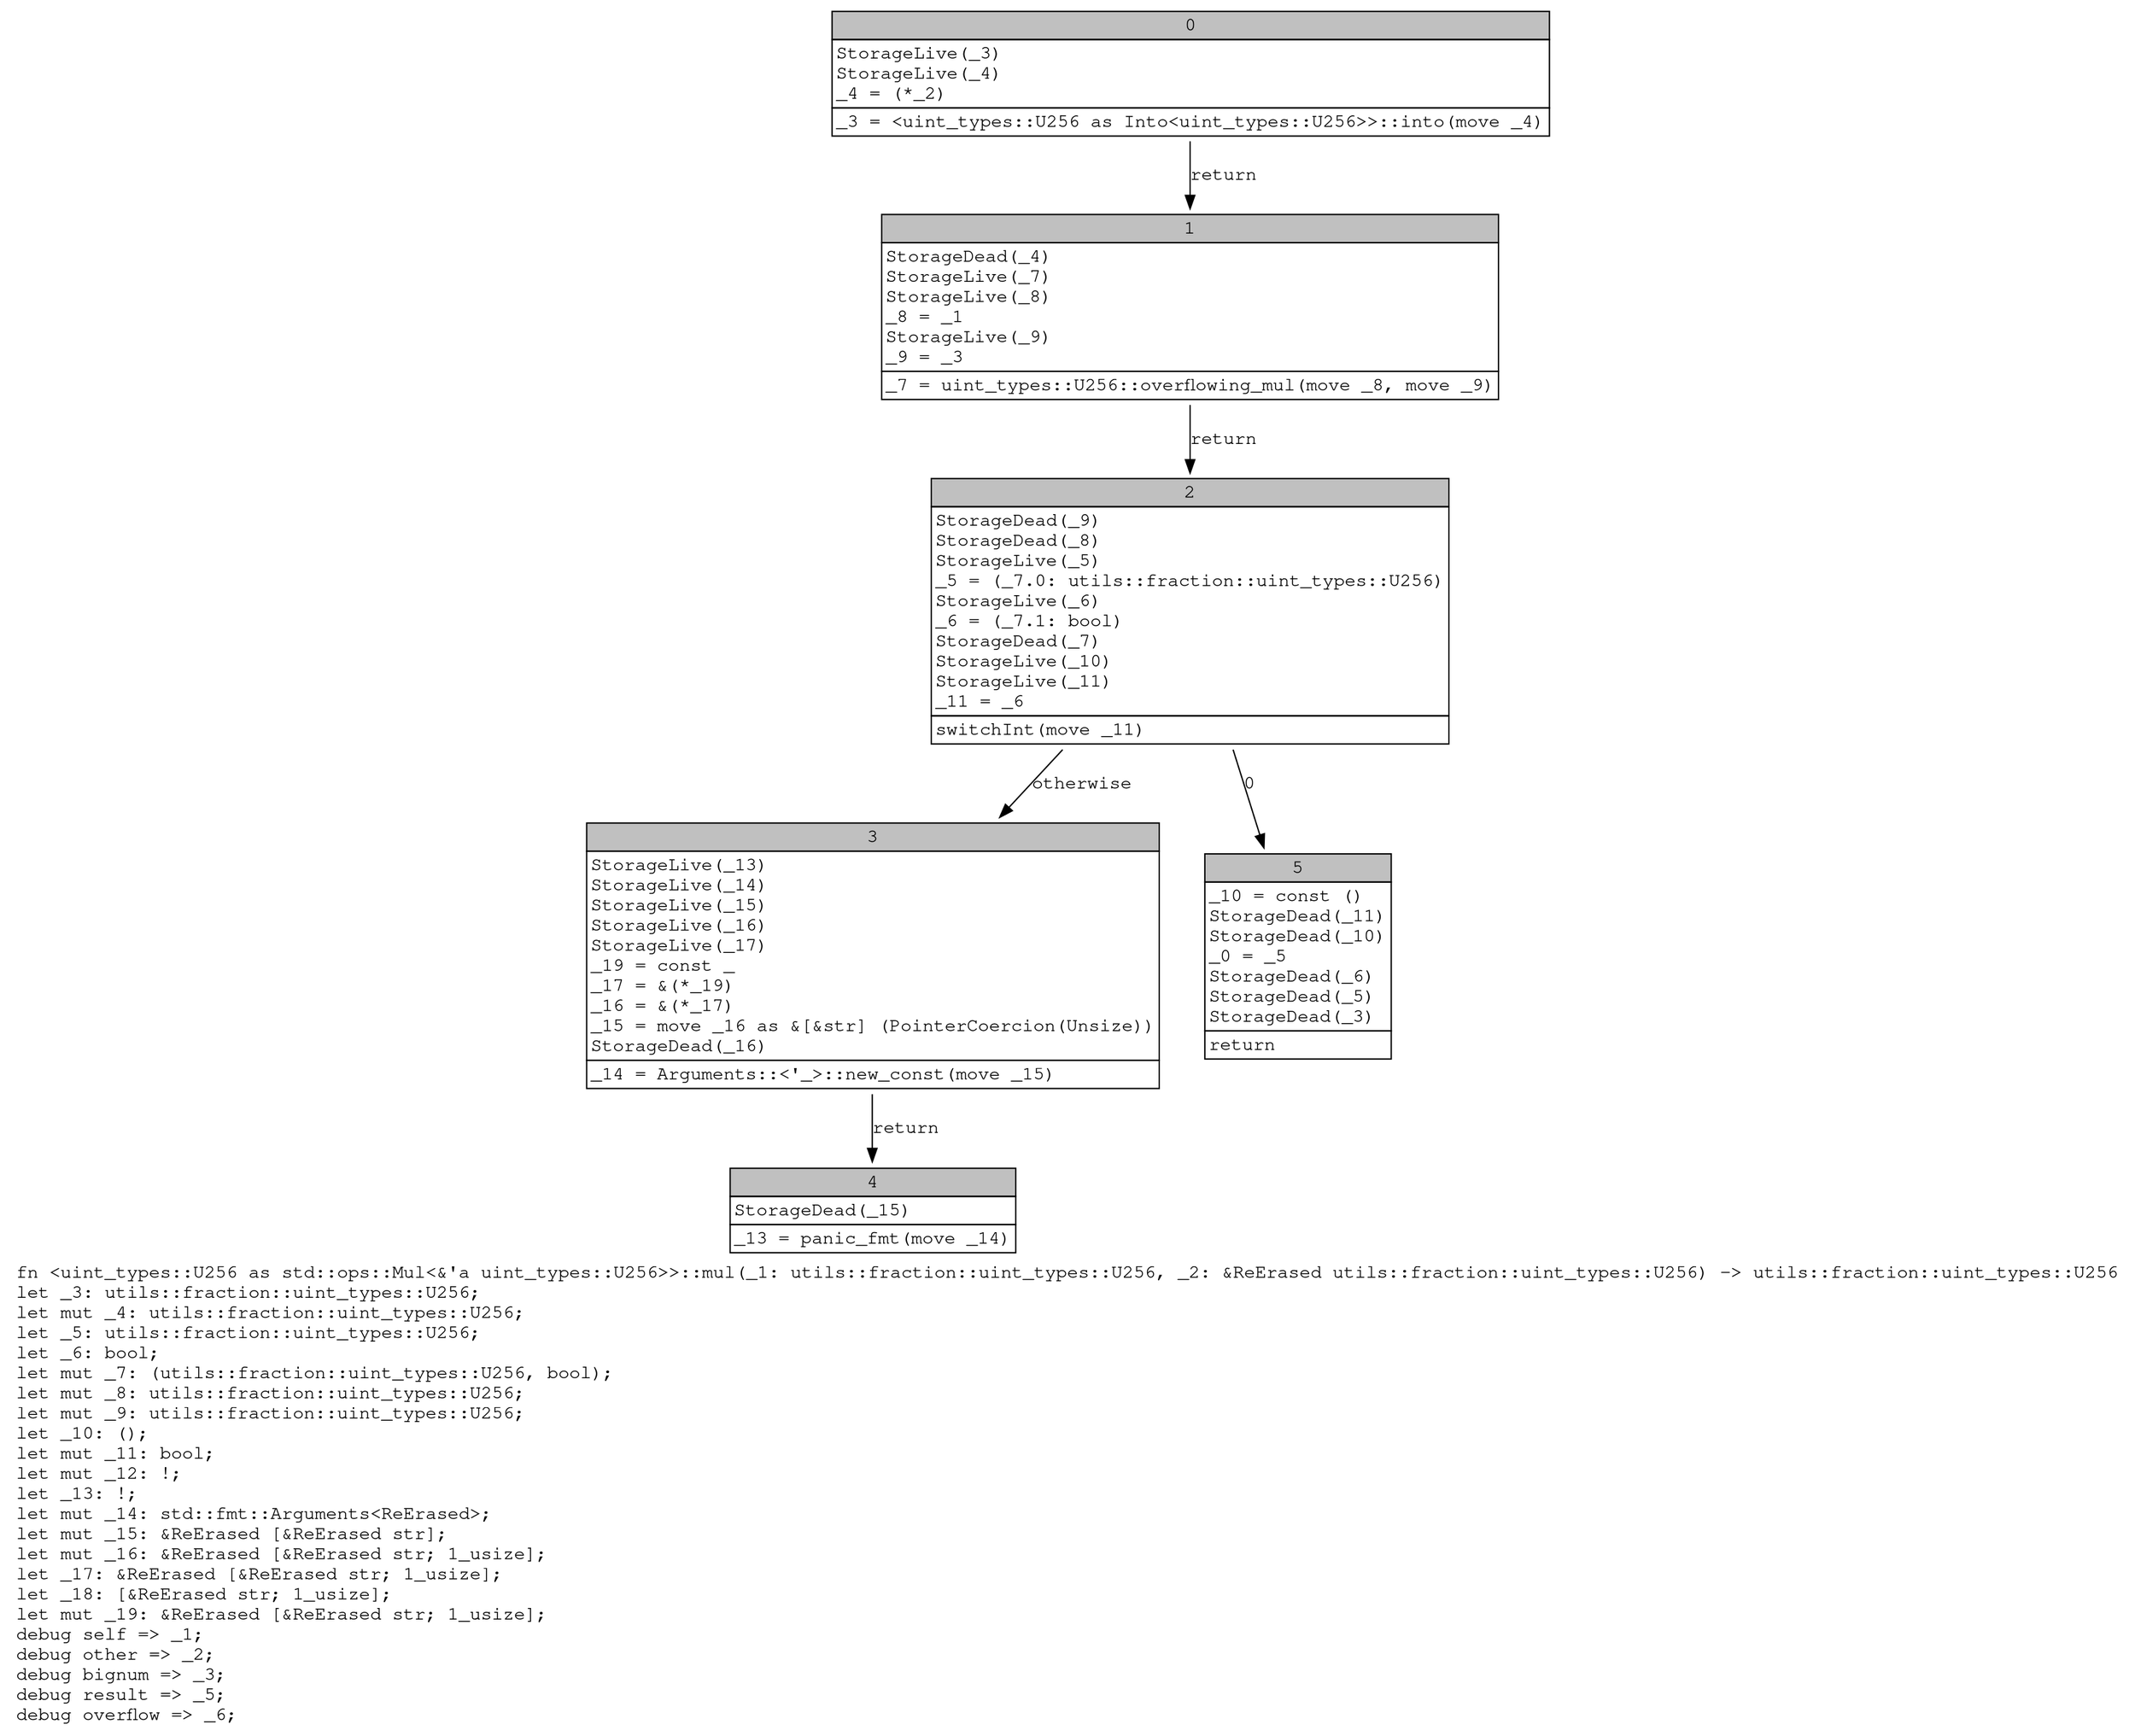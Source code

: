 digraph Mir_0_11658 {
    graph [fontname="Courier, monospace"];
    node [fontname="Courier, monospace"];
    edge [fontname="Courier, monospace"];
    label=<fn &lt;uint_types::U256 as std::ops::Mul&lt;&amp;'a uint_types::U256&gt;&gt;::mul(_1: utils::fraction::uint_types::U256, _2: &amp;ReErased utils::fraction::uint_types::U256) -&gt; utils::fraction::uint_types::U256<br align="left"/>let _3: utils::fraction::uint_types::U256;<br align="left"/>let mut _4: utils::fraction::uint_types::U256;<br align="left"/>let _5: utils::fraction::uint_types::U256;<br align="left"/>let _6: bool;<br align="left"/>let mut _7: (utils::fraction::uint_types::U256, bool);<br align="left"/>let mut _8: utils::fraction::uint_types::U256;<br align="left"/>let mut _9: utils::fraction::uint_types::U256;<br align="left"/>let _10: ();<br align="left"/>let mut _11: bool;<br align="left"/>let mut _12: !;<br align="left"/>let _13: !;<br align="left"/>let mut _14: std::fmt::Arguments&lt;ReErased&gt;;<br align="left"/>let mut _15: &amp;ReErased [&amp;ReErased str];<br align="left"/>let mut _16: &amp;ReErased [&amp;ReErased str; 1_usize];<br align="left"/>let _17: &amp;ReErased [&amp;ReErased str; 1_usize];<br align="left"/>let _18: [&amp;ReErased str; 1_usize];<br align="left"/>let mut _19: &amp;ReErased [&amp;ReErased str; 1_usize];<br align="left"/>debug self =&gt; _1;<br align="left"/>debug other =&gt; _2;<br align="left"/>debug bignum =&gt; _3;<br align="left"/>debug result =&gt; _5;<br align="left"/>debug overflow =&gt; _6;<br align="left"/>>;
    bb0__0_11658 [shape="none", label=<<table border="0" cellborder="1" cellspacing="0"><tr><td bgcolor="gray" align="center" colspan="1">0</td></tr><tr><td align="left" balign="left">StorageLive(_3)<br/>StorageLive(_4)<br/>_4 = (*_2)<br/></td></tr><tr><td align="left">_3 = &lt;uint_types::U256 as Into&lt;uint_types::U256&gt;&gt;::into(move _4)</td></tr></table>>];
    bb1__0_11658 [shape="none", label=<<table border="0" cellborder="1" cellspacing="0"><tr><td bgcolor="gray" align="center" colspan="1">1</td></tr><tr><td align="left" balign="left">StorageDead(_4)<br/>StorageLive(_7)<br/>StorageLive(_8)<br/>_8 = _1<br/>StorageLive(_9)<br/>_9 = _3<br/></td></tr><tr><td align="left">_7 = uint_types::U256::overflowing_mul(move _8, move _9)</td></tr></table>>];
    bb2__0_11658 [shape="none", label=<<table border="0" cellborder="1" cellspacing="0"><tr><td bgcolor="gray" align="center" colspan="1">2</td></tr><tr><td align="left" balign="left">StorageDead(_9)<br/>StorageDead(_8)<br/>StorageLive(_5)<br/>_5 = (_7.0: utils::fraction::uint_types::U256)<br/>StorageLive(_6)<br/>_6 = (_7.1: bool)<br/>StorageDead(_7)<br/>StorageLive(_10)<br/>StorageLive(_11)<br/>_11 = _6<br/></td></tr><tr><td align="left">switchInt(move _11)</td></tr></table>>];
    bb3__0_11658 [shape="none", label=<<table border="0" cellborder="1" cellspacing="0"><tr><td bgcolor="gray" align="center" colspan="1">3</td></tr><tr><td align="left" balign="left">StorageLive(_13)<br/>StorageLive(_14)<br/>StorageLive(_15)<br/>StorageLive(_16)<br/>StorageLive(_17)<br/>_19 = const _<br/>_17 = &amp;(*_19)<br/>_16 = &amp;(*_17)<br/>_15 = move _16 as &amp;[&amp;str] (PointerCoercion(Unsize))<br/>StorageDead(_16)<br/></td></tr><tr><td align="left">_14 = Arguments::&lt;'_&gt;::new_const(move _15)</td></tr></table>>];
    bb4__0_11658 [shape="none", label=<<table border="0" cellborder="1" cellspacing="0"><tr><td bgcolor="gray" align="center" colspan="1">4</td></tr><tr><td align="left" balign="left">StorageDead(_15)<br/></td></tr><tr><td align="left">_13 = panic_fmt(move _14)</td></tr></table>>];
    bb5__0_11658 [shape="none", label=<<table border="0" cellborder="1" cellspacing="0"><tr><td bgcolor="gray" align="center" colspan="1">5</td></tr><tr><td align="left" balign="left">_10 = const ()<br/>StorageDead(_11)<br/>StorageDead(_10)<br/>_0 = _5<br/>StorageDead(_6)<br/>StorageDead(_5)<br/>StorageDead(_3)<br/></td></tr><tr><td align="left">return</td></tr></table>>];
    bb0__0_11658 -> bb1__0_11658 [label="return"];
    bb1__0_11658 -> bb2__0_11658 [label="return"];
    bb2__0_11658 -> bb5__0_11658 [label="0"];
    bb2__0_11658 -> bb3__0_11658 [label="otherwise"];
    bb3__0_11658 -> bb4__0_11658 [label="return"];
}
